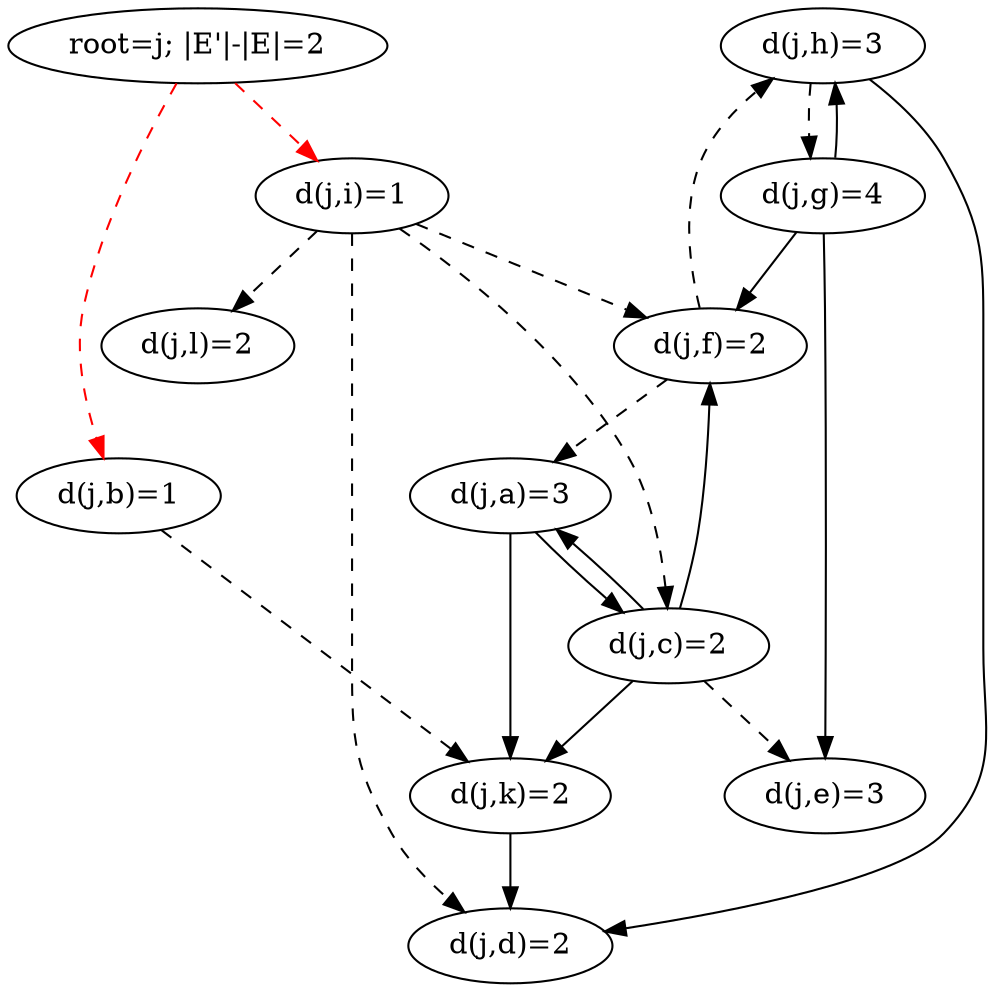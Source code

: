 digraph out {
d [label="d(j,d)=2"];
h [label="d(j,h)=3"];
h -> g [style=dashed];
h -> d;
k [label="d(j,k)=2"];
k -> d;
b [label="d(j,b)=1"];
b -> k [style=dashed];
i [label="d(j,i)=1"];
i -> d [style=dashed];
i -> f [style=dashed];
i -> c [style=dashed];
i -> l [style=dashed];
e [label="d(j,e)=3"];
f [label="d(j,f)=2"];
f -> h [style=dashed];
f -> a [style=dashed];
g [label="d(j,g)=4"];
g -> e;
g -> h;
g -> f;
j [label="root=j; |E'|-|E|=2"];
j -> b [style=dashed, color=red];
j -> i [style=dashed, color=red];
c [label="d(j,c)=2"];
c -> k;
c -> f;
c -> a;
c -> e [style=dashed];
a [label="d(j,a)=3"];
a -> k;
a -> c;
l [label="d(j,l)=2"];
}
